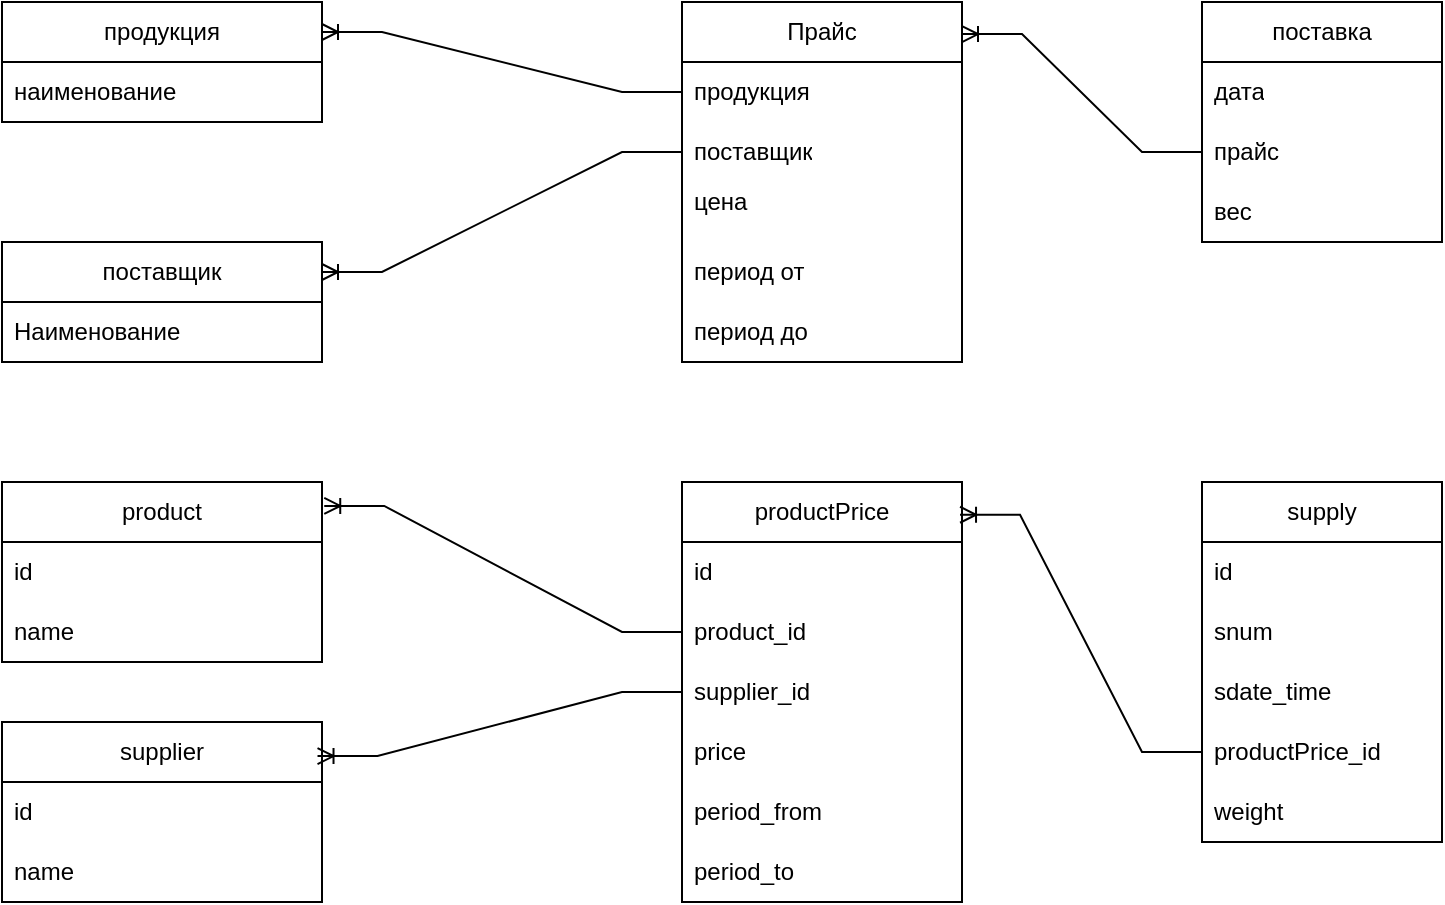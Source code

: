 <mxfile version="24.9.1">
  <diagram name="Страница — 1" id="MBfxzuuxU9znEFo_DPWQ">
    <mxGraphModel dx="2074" dy="1106" grid="1" gridSize="10" guides="1" tooltips="1" connect="1" arrows="1" fold="1" page="1" pageScale="1" pageWidth="827" pageHeight="1169" math="0" shadow="0">
      <root>
        <mxCell id="0" />
        <mxCell id="1" parent="0" />
        <mxCell id="dUkDF6_4zmogwsougVAt-1" value="поставщик" style="swimlane;fontStyle=0;childLayout=stackLayout;horizontal=1;startSize=30;horizontalStack=0;resizeParent=1;resizeParentMax=0;resizeLast=0;collapsible=1;marginBottom=0;whiteSpace=wrap;html=1;" parent="1" vertex="1">
          <mxGeometry x="40" y="200" width="160" height="60" as="geometry" />
        </mxCell>
        <mxCell id="dUkDF6_4zmogwsougVAt-2" value="Наименование" style="text;strokeColor=none;fillColor=none;align=left;verticalAlign=middle;spacingLeft=4;spacingRight=4;overflow=hidden;points=[[0,0.5],[1,0.5]];portConstraint=eastwest;rotatable=0;whiteSpace=wrap;html=1;" parent="dUkDF6_4zmogwsougVAt-1" vertex="1">
          <mxGeometry y="30" width="160" height="30" as="geometry" />
        </mxCell>
        <mxCell id="dUkDF6_4zmogwsougVAt-5" value="продукция" style="swimlane;fontStyle=0;childLayout=stackLayout;horizontal=1;startSize=30;horizontalStack=0;resizeParent=1;resizeParentMax=0;resizeLast=0;collapsible=1;marginBottom=0;whiteSpace=wrap;html=1;" parent="1" vertex="1">
          <mxGeometry x="40" y="80" width="160" height="60" as="geometry" />
        </mxCell>
        <mxCell id="dUkDF6_4zmogwsougVAt-6" value="наименование" style="text;strokeColor=none;fillColor=none;align=left;verticalAlign=middle;spacingLeft=4;spacingRight=4;overflow=hidden;points=[[0,0.5],[1,0.5]];portConstraint=eastwest;rotatable=0;whiteSpace=wrap;html=1;" parent="dUkDF6_4zmogwsougVAt-5" vertex="1">
          <mxGeometry y="30" width="160" height="30" as="geometry" />
        </mxCell>
        <mxCell id="dUkDF6_4zmogwsougVAt-10" value="поставка" style="swimlane;fontStyle=0;childLayout=stackLayout;horizontal=1;startSize=30;horizontalStack=0;resizeParent=1;resizeParentMax=0;resizeLast=0;collapsible=1;marginBottom=0;whiteSpace=wrap;html=1;" parent="1" vertex="1">
          <mxGeometry x="640" y="80" width="120" height="120" as="geometry" />
        </mxCell>
        <mxCell id="dUkDF6_4zmogwsougVAt-14" value="дата" style="text;strokeColor=none;fillColor=none;align=left;verticalAlign=middle;spacingLeft=4;spacingRight=4;overflow=hidden;points=[[0,0.5],[1,0.5]];portConstraint=eastwest;rotatable=0;whiteSpace=wrap;html=1;" parent="dUkDF6_4zmogwsougVAt-10" vertex="1">
          <mxGeometry y="30" width="120" height="30" as="geometry" />
        </mxCell>
        <mxCell id="dUkDF6_4zmogwsougVAt-11" value="прайс" style="text;strokeColor=none;fillColor=none;align=left;verticalAlign=middle;spacingLeft=4;spacingRight=4;overflow=hidden;points=[[0,0.5],[1,0.5]];portConstraint=eastwest;rotatable=0;whiteSpace=wrap;html=1;" parent="dUkDF6_4zmogwsougVAt-10" vertex="1">
          <mxGeometry y="60" width="120" height="30" as="geometry" />
        </mxCell>
        <mxCell id="dUkDF6_4zmogwsougVAt-12" value="вес" style="text;strokeColor=none;fillColor=none;align=left;verticalAlign=middle;spacingLeft=4;spacingRight=4;overflow=hidden;points=[[0,0.5],[1,0.5]];portConstraint=eastwest;rotatable=0;whiteSpace=wrap;html=1;" parent="dUkDF6_4zmogwsougVAt-10" vertex="1">
          <mxGeometry y="90" width="120" height="30" as="geometry" />
        </mxCell>
        <mxCell id="dUkDF6_4zmogwsougVAt-17" value="" style="edgeStyle=entityRelationEdgeStyle;fontSize=12;html=1;endArrow=ERoneToMany;rounded=0;entryX=1;entryY=0.089;entryDx=0;entryDy=0;entryPerimeter=0;" parent="1" source="dUkDF6_4zmogwsougVAt-11" target="dUkDF6_4zmogwsougVAt-49" edge="1">
          <mxGeometry width="100" height="100" relative="1" as="geometry">
            <mxPoint x="440" y="550" as="sourcePoint" />
            <mxPoint x="540" y="450" as="targetPoint" />
          </mxGeometry>
        </mxCell>
        <mxCell id="dUkDF6_4zmogwsougVAt-18" value="supplier" style="swimlane;fontStyle=0;childLayout=stackLayout;horizontal=1;startSize=30;horizontalStack=0;resizeParent=1;resizeParentMax=0;resizeLast=0;collapsible=1;marginBottom=0;whiteSpace=wrap;html=1;" parent="1" vertex="1">
          <mxGeometry x="40" y="440" width="160" height="90" as="geometry" />
        </mxCell>
        <mxCell id="dUkDF6_4zmogwsougVAt-19" value="id" style="text;strokeColor=none;fillColor=none;align=left;verticalAlign=middle;spacingLeft=4;spacingRight=4;overflow=hidden;points=[[0,0.5],[1,0.5]];portConstraint=eastwest;rotatable=0;whiteSpace=wrap;html=1;" parent="dUkDF6_4zmogwsougVAt-18" vertex="1">
          <mxGeometry y="30" width="160" height="30" as="geometry" />
        </mxCell>
        <mxCell id="dUkDF6_4zmogwsougVAt-32" value="&lt;span style=&quot;background-color: initial;&quot;&gt;name&lt;/span&gt;" style="text;strokeColor=none;fillColor=none;align=left;verticalAlign=middle;spacingLeft=4;spacingRight=4;overflow=hidden;points=[[0,0.5],[1,0.5]];portConstraint=eastwest;rotatable=0;whiteSpace=wrap;html=1;" parent="dUkDF6_4zmogwsougVAt-18" vertex="1">
          <mxGeometry y="60" width="160" height="30" as="geometry" />
        </mxCell>
        <mxCell id="dUkDF6_4zmogwsougVAt-20" value="productPrice" style="swimlane;fontStyle=0;childLayout=stackLayout;horizontal=1;startSize=30;horizontalStack=0;resizeParent=1;resizeParentMax=0;resizeLast=0;collapsible=1;marginBottom=0;whiteSpace=wrap;html=1;" parent="1" vertex="1">
          <mxGeometry x="380" y="320" width="140" height="210" as="geometry" />
        </mxCell>
        <mxCell id="dUkDF6_4zmogwsougVAt-21" value="id" style="text;strokeColor=none;fillColor=none;align=left;verticalAlign=middle;spacingLeft=4;spacingRight=4;overflow=hidden;points=[[0,0.5],[1,0.5]];portConstraint=eastwest;rotatable=0;whiteSpace=wrap;html=1;" parent="dUkDF6_4zmogwsougVAt-20" vertex="1">
          <mxGeometry y="30" width="140" height="30" as="geometry" />
        </mxCell>
        <mxCell id="dUkDF6_4zmogwsougVAt-73" value="&lt;span style=&quot;text-align: center;&quot;&gt;product&lt;/span&gt;_id" style="text;strokeColor=none;fillColor=none;align=left;verticalAlign=middle;spacingLeft=4;spacingRight=4;overflow=hidden;points=[[0,0.5],[1,0.5]];portConstraint=eastwest;rotatable=0;whiteSpace=wrap;html=1;" parent="dUkDF6_4zmogwsougVAt-20" vertex="1">
          <mxGeometry y="60" width="140" height="30" as="geometry" />
        </mxCell>
        <mxCell id="dUkDF6_4zmogwsougVAt-33" value="supplier_id" style="text;strokeColor=none;fillColor=none;align=left;verticalAlign=middle;spacingLeft=4;spacingRight=4;overflow=hidden;points=[[0,0.5],[1,0.5]];portConstraint=eastwest;rotatable=0;whiteSpace=wrap;html=1;" parent="dUkDF6_4zmogwsougVAt-20" vertex="1">
          <mxGeometry y="90" width="140" height="30" as="geometry" />
        </mxCell>
        <mxCell id="dUkDF6_4zmogwsougVAt-23" value="price" style="text;strokeColor=none;fillColor=none;align=left;verticalAlign=middle;spacingLeft=4;spacingRight=4;overflow=hidden;points=[[0,0.5],[1,0.5]];portConstraint=eastwest;rotatable=0;whiteSpace=wrap;html=1;" parent="dUkDF6_4zmogwsougVAt-20" vertex="1">
          <mxGeometry y="120" width="140" height="30" as="geometry" />
        </mxCell>
        <mxCell id="dUkDF6_4zmogwsougVAt-24" value="period_from" style="text;strokeColor=none;fillColor=none;align=left;verticalAlign=middle;spacingLeft=4;spacingRight=4;overflow=hidden;points=[[0,0.5],[1,0.5]];portConstraint=eastwest;rotatable=0;whiteSpace=wrap;html=1;" parent="dUkDF6_4zmogwsougVAt-20" vertex="1">
          <mxGeometry y="150" width="140" height="30" as="geometry" />
        </mxCell>
        <mxCell id="dUkDF6_4zmogwsougVAt-25" value="period_to" style="text;strokeColor=none;fillColor=none;align=left;verticalAlign=middle;spacingLeft=4;spacingRight=4;overflow=hidden;points=[[0,0.5],[1,0.5]];portConstraint=eastwest;rotatable=0;whiteSpace=wrap;html=1;" parent="dUkDF6_4zmogwsougVAt-20" vertex="1">
          <mxGeometry y="180" width="140" height="30" as="geometry" />
        </mxCell>
        <mxCell id="dUkDF6_4zmogwsougVAt-26" value="supply" style="swimlane;fontStyle=0;childLayout=stackLayout;horizontal=1;startSize=30;horizontalStack=0;resizeParent=1;resizeParentMax=0;resizeLast=0;collapsible=1;marginBottom=0;whiteSpace=wrap;html=1;" parent="1" vertex="1">
          <mxGeometry x="640" y="320" width="120" height="180" as="geometry" />
        </mxCell>
        <mxCell id="dUkDF6_4zmogwsougVAt-27" value="id" style="text;strokeColor=none;fillColor=none;align=left;verticalAlign=middle;spacingLeft=4;spacingRight=4;overflow=hidden;points=[[0,0.5],[1,0.5]];portConstraint=eastwest;rotatable=0;whiteSpace=wrap;html=1;" parent="dUkDF6_4zmogwsougVAt-26" vertex="1">
          <mxGeometry y="30" width="120" height="30" as="geometry" />
        </mxCell>
        <mxCell id="dUkDF6_4zmogwsougVAt-35" value="snum" style="text;strokeColor=none;fillColor=none;align=left;verticalAlign=middle;spacingLeft=4;spacingRight=4;overflow=hidden;points=[[0,0.5],[1,0.5]];portConstraint=eastwest;rotatable=0;whiteSpace=wrap;html=1;" parent="dUkDF6_4zmogwsougVAt-26" vertex="1">
          <mxGeometry y="60" width="120" height="30" as="geometry" />
        </mxCell>
        <mxCell id="dUkDF6_4zmogwsougVAt-34" value="s&lt;span style=&quot;background-color: initial;&quot;&gt;date_time&lt;/span&gt;" style="text;strokeColor=none;fillColor=none;align=left;verticalAlign=middle;spacingLeft=4;spacingRight=4;overflow=hidden;points=[[0,0.5],[1,0.5]];portConstraint=eastwest;rotatable=0;whiteSpace=wrap;html=1;" parent="dUkDF6_4zmogwsougVAt-26" vertex="1">
          <mxGeometry y="90" width="120" height="30" as="geometry" />
        </mxCell>
        <mxCell id="dUkDF6_4zmogwsougVAt-28" value="productPrice_id" style="text;strokeColor=none;fillColor=none;align=left;verticalAlign=middle;spacingLeft=4;spacingRight=4;overflow=hidden;points=[[0,0.5],[1,0.5]];portConstraint=eastwest;rotatable=0;whiteSpace=wrap;html=1;" parent="dUkDF6_4zmogwsougVAt-26" vertex="1">
          <mxGeometry y="120" width="120" height="30" as="geometry" />
        </mxCell>
        <mxCell id="dUkDF6_4zmogwsougVAt-29" value="weight" style="text;strokeColor=none;fillColor=none;align=left;verticalAlign=middle;spacingLeft=4;spacingRight=4;overflow=hidden;points=[[0,0.5],[1,0.5]];portConstraint=eastwest;rotatable=0;whiteSpace=wrap;html=1;" parent="dUkDF6_4zmogwsougVAt-26" vertex="1">
          <mxGeometry y="150" width="120" height="30" as="geometry" />
        </mxCell>
        <mxCell id="dUkDF6_4zmogwsougVAt-31" value="" style="edgeStyle=entityRelationEdgeStyle;fontSize=12;html=1;endArrow=ERoneToMany;rounded=0;entryX=0.993;entryY=0.078;entryDx=0;entryDy=0;entryPerimeter=0;" parent="1" source="dUkDF6_4zmogwsougVAt-28" target="dUkDF6_4zmogwsougVAt-20" edge="1">
          <mxGeometry width="100" height="100" relative="1" as="geometry">
            <mxPoint x="420" y="870" as="sourcePoint" />
            <mxPoint x="520" y="770" as="targetPoint" />
          </mxGeometry>
        </mxCell>
        <mxCell id="dUkDF6_4zmogwsougVAt-49" value="Прайс" style="swimlane;fontStyle=0;childLayout=stackLayout;horizontal=1;startSize=30;horizontalStack=0;resizeParent=1;resizeParentMax=0;resizeLast=0;collapsible=1;marginBottom=0;whiteSpace=wrap;html=1;" parent="1" vertex="1">
          <mxGeometry x="380" y="80" width="140" height="180" as="geometry" />
        </mxCell>
        <mxCell id="dUkDF6_4zmogwsougVAt-62" value="продукция" style="text;strokeColor=none;fillColor=none;align=left;verticalAlign=middle;spacingLeft=4;spacingRight=4;overflow=hidden;points=[[0,0.5],[1,0.5]];portConstraint=eastwest;rotatable=0;whiteSpace=wrap;html=1;" parent="dUkDF6_4zmogwsougVAt-49" vertex="1">
          <mxGeometry y="30" width="140" height="30" as="geometry" />
        </mxCell>
        <mxCell id="dUkDF6_4zmogwsougVAt-59" value="поставщик" style="text;strokeColor=none;fillColor=none;align=left;verticalAlign=middle;spacingLeft=4;spacingRight=4;overflow=hidden;points=[[0,0.5],[1,0.5]];portConstraint=eastwest;rotatable=0;whiteSpace=wrap;html=1;" parent="dUkDF6_4zmogwsougVAt-49" vertex="1">
          <mxGeometry y="60" width="140" height="30" as="geometry" />
        </mxCell>
        <mxCell id="dUkDF6_4zmogwsougVAt-61" value="цена&lt;div&gt;&lt;br&gt;&lt;/div&gt;" style="text;strokeColor=none;fillColor=none;align=left;verticalAlign=middle;spacingLeft=4;spacingRight=4;overflow=hidden;points=[[0,0.5],[1,0.5]];portConstraint=eastwest;rotatable=0;whiteSpace=wrap;html=1;" parent="dUkDF6_4zmogwsougVAt-49" vertex="1">
          <mxGeometry y="90" width="140" height="30" as="geometry" />
        </mxCell>
        <mxCell id="dUkDF6_4zmogwsougVAt-52" value="период от" style="text;strokeColor=none;fillColor=none;align=left;verticalAlign=middle;spacingLeft=4;spacingRight=4;overflow=hidden;points=[[0,0.5],[1,0.5]];portConstraint=eastwest;rotatable=0;whiteSpace=wrap;html=1;" parent="dUkDF6_4zmogwsougVAt-49" vertex="1">
          <mxGeometry y="120" width="140" height="30" as="geometry" />
        </mxCell>
        <mxCell id="dUkDF6_4zmogwsougVAt-60" value="период до" style="text;strokeColor=none;fillColor=none;align=left;verticalAlign=middle;spacingLeft=4;spacingRight=4;overflow=hidden;points=[[0,0.5],[1,0.5]];portConstraint=eastwest;rotatable=0;whiteSpace=wrap;html=1;" parent="dUkDF6_4zmogwsougVAt-49" vertex="1">
          <mxGeometry y="150" width="140" height="30" as="geometry" />
        </mxCell>
        <mxCell id="dUkDF6_4zmogwsougVAt-63" value="" style="edgeStyle=entityRelationEdgeStyle;fontSize=12;html=1;endArrow=ERoneToMany;rounded=0;entryX=1;entryY=0.25;entryDx=0;entryDy=0;" parent="1" source="dUkDF6_4zmogwsougVAt-59" target="dUkDF6_4zmogwsougVAt-1" edge="1">
          <mxGeometry width="100" height="100" relative="1" as="geometry">
            <mxPoint x="660" y="285" as="sourcePoint" />
            <mxPoint x="430" y="300" as="targetPoint" />
          </mxGeometry>
        </mxCell>
        <mxCell id="dUkDF6_4zmogwsougVAt-65" value="" style="edgeStyle=entityRelationEdgeStyle;fontSize=12;html=1;endArrow=ERoneToMany;rounded=0;entryX=1;entryY=0.25;entryDx=0;entryDy=0;exitX=0;exitY=0.5;exitDx=0;exitDy=0;" parent="1" source="dUkDF6_4zmogwsougVAt-62" target="dUkDF6_4zmogwsougVAt-5" edge="1">
          <mxGeometry width="100" height="100" relative="1" as="geometry">
            <mxPoint x="360" y="610" as="sourcePoint" />
            <mxPoint x="460" y="510" as="targetPoint" />
          </mxGeometry>
        </mxCell>
        <mxCell id="dUkDF6_4zmogwsougVAt-66" value="product" style="swimlane;fontStyle=0;childLayout=stackLayout;horizontal=1;startSize=30;horizontalStack=0;resizeParent=1;resizeParentMax=0;resizeLast=0;collapsible=1;marginBottom=0;whiteSpace=wrap;html=1;" parent="1" vertex="1">
          <mxGeometry x="40" y="320" width="160" height="90" as="geometry" />
        </mxCell>
        <mxCell id="dUkDF6_4zmogwsougVAt-67" value="id" style="text;strokeColor=none;fillColor=none;align=left;verticalAlign=middle;spacingLeft=4;spacingRight=4;overflow=hidden;points=[[0,0.5],[1,0.5]];portConstraint=eastwest;rotatable=0;whiteSpace=wrap;html=1;" parent="dUkDF6_4zmogwsougVAt-66" vertex="1">
          <mxGeometry y="30" width="160" height="30" as="geometry" />
        </mxCell>
        <mxCell id="dUkDF6_4zmogwsougVAt-69" value="name" style="text;strokeColor=none;fillColor=none;align=left;verticalAlign=middle;spacingLeft=4;spacingRight=4;overflow=hidden;points=[[0,0.5],[1,0.5]];portConstraint=eastwest;rotatable=0;whiteSpace=wrap;html=1;" parent="dUkDF6_4zmogwsougVAt-66" vertex="1">
          <mxGeometry y="60" width="160" height="30" as="geometry" />
        </mxCell>
        <mxCell id="dUkDF6_4zmogwsougVAt-74" value="" style="edgeStyle=entityRelationEdgeStyle;fontSize=12;html=1;endArrow=ERoneToMany;rounded=0;entryX=1.007;entryY=0.133;entryDx=0;entryDy=0;entryPerimeter=0;" parent="1" source="dUkDF6_4zmogwsougVAt-73" target="dUkDF6_4zmogwsougVAt-66" edge="1">
          <mxGeometry width="100" height="100" relative="1" as="geometry">
            <mxPoint x="360" y="610" as="sourcePoint" />
            <mxPoint x="460" y="510" as="targetPoint" />
          </mxGeometry>
        </mxCell>
        <mxCell id="dUkDF6_4zmogwsougVAt-75" value="" style="edgeStyle=entityRelationEdgeStyle;fontSize=12;html=1;endArrow=ERoneToMany;rounded=0;entryX=0.986;entryY=0.189;entryDx=0;entryDy=0;entryPerimeter=0;exitX=0;exitY=0.5;exitDx=0;exitDy=0;" parent="1" source="dUkDF6_4zmogwsougVAt-33" target="dUkDF6_4zmogwsougVAt-18" edge="1">
          <mxGeometry width="100" height="100" relative="1" as="geometry">
            <mxPoint x="360" y="610" as="sourcePoint" />
            <mxPoint x="460" y="510" as="targetPoint" />
          </mxGeometry>
        </mxCell>
      </root>
    </mxGraphModel>
  </diagram>
</mxfile>
